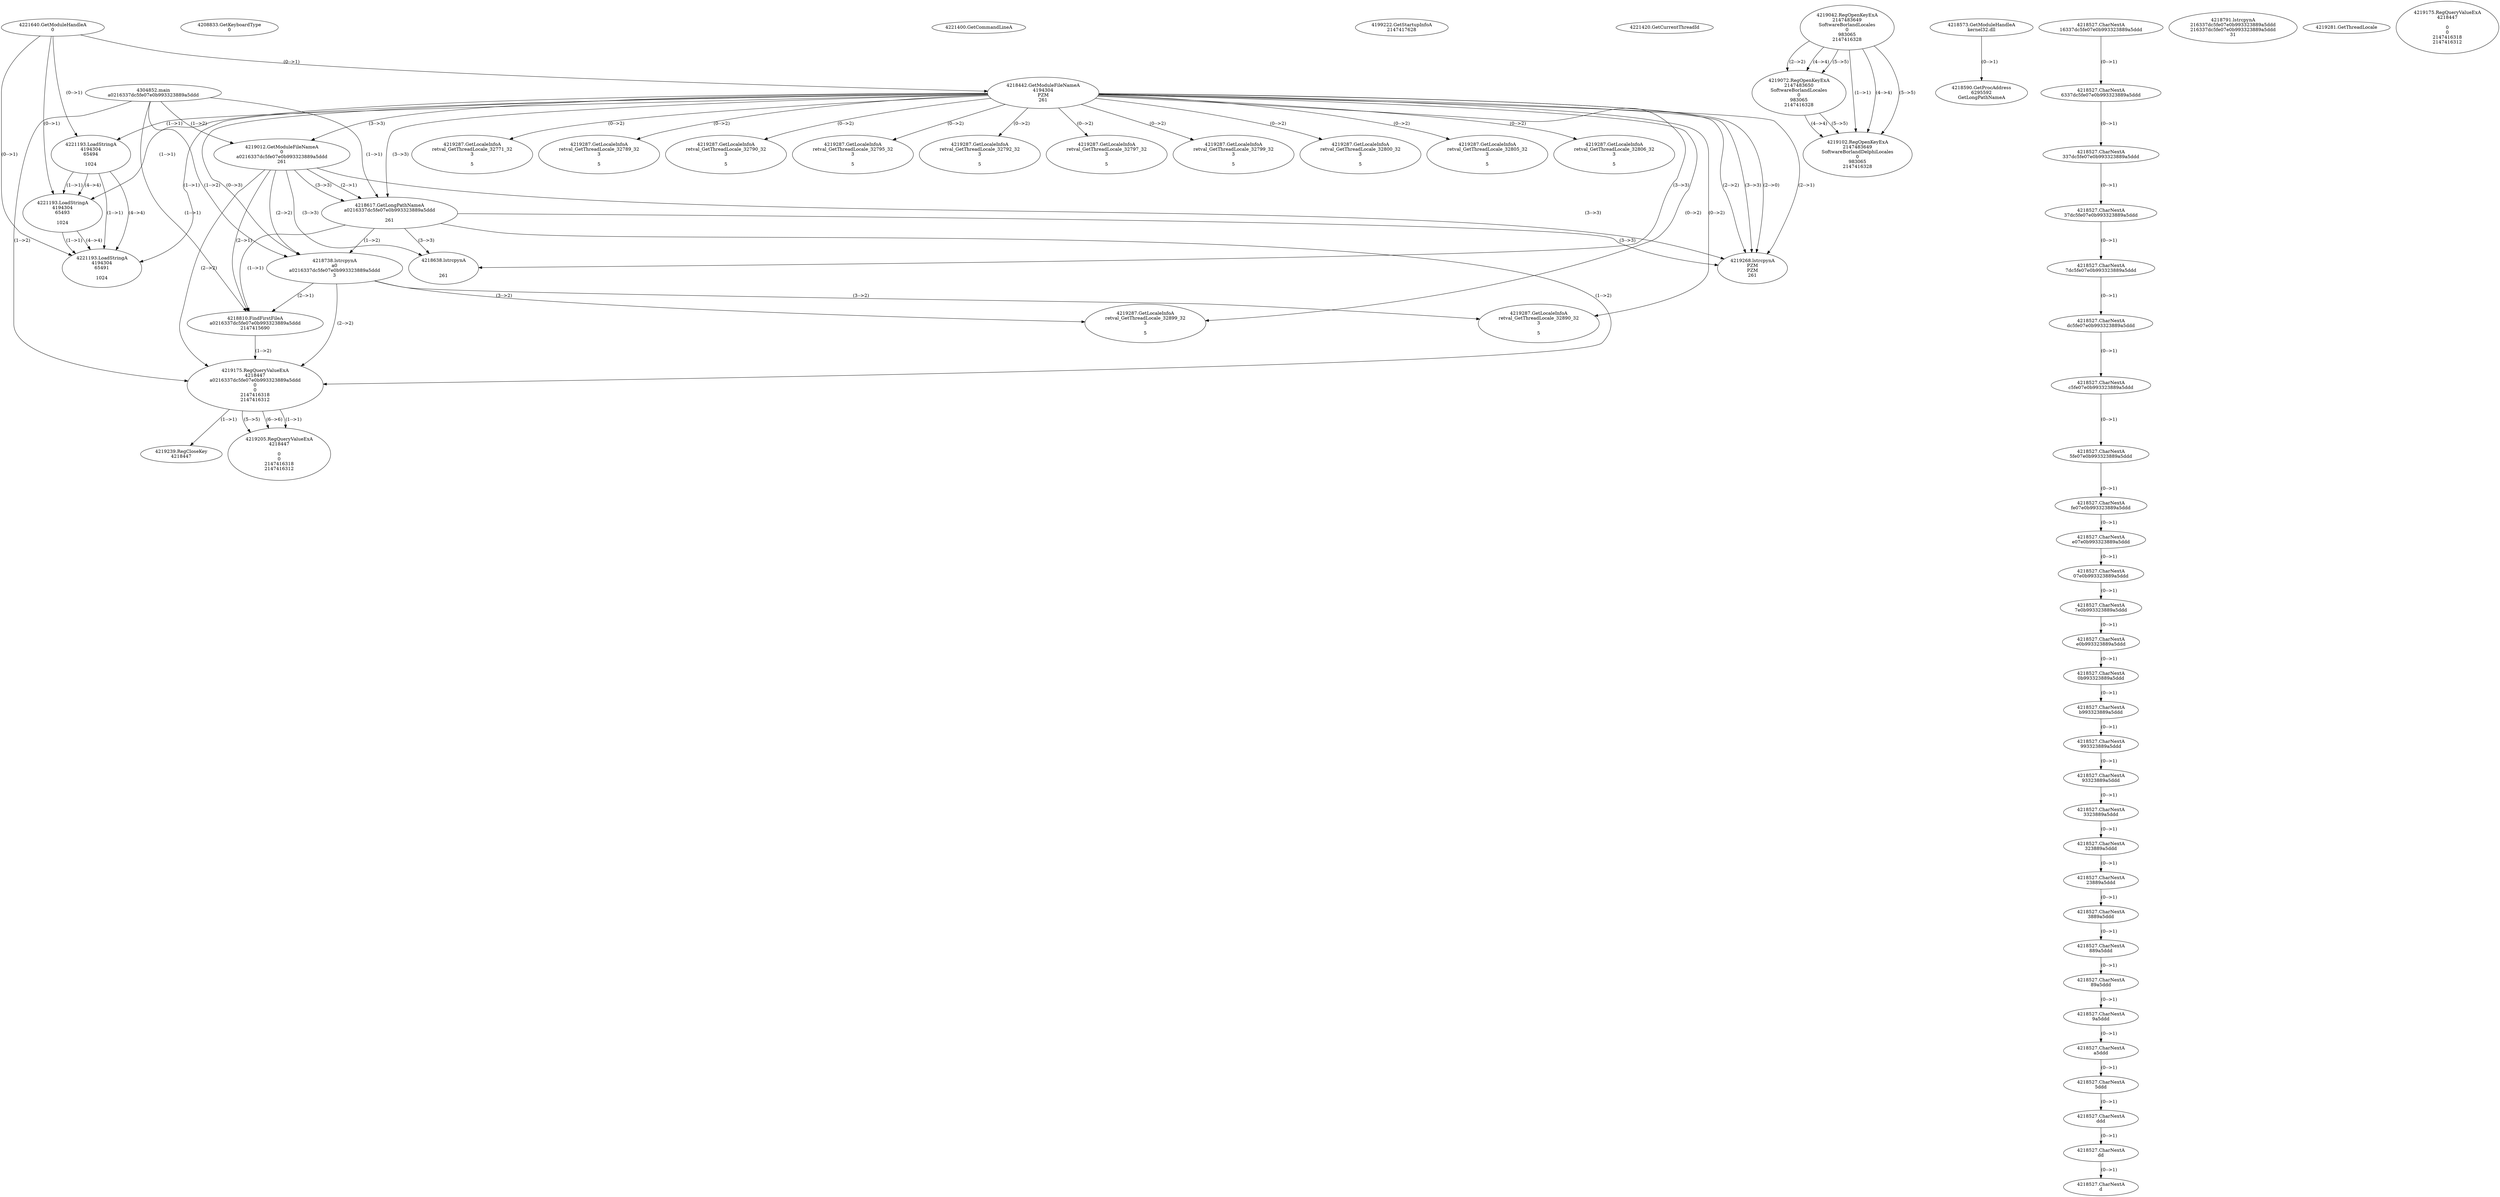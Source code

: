// Global SCDG with merge call
digraph {
	0 [label="4304852.main
a0216337dc5fe07e0b993323889a5ddd"]
	1 [label="4221640.GetModuleHandleA
0"]
	2 [label="4208833.GetKeyboardType
0"]
	3 [label="4221400.GetCommandLineA
"]
	4 [label="4199222.GetStartupInfoA
2147417628"]
	5 [label="4221420.GetCurrentThreadId
"]
	6 [label="4218442.GetModuleFileNameA
4194304
PZM
261"]
	1 -> 6 [label="(0-->1)"]
	7 [label="4219012.GetModuleFileNameA
0
a0216337dc5fe07e0b993323889a5ddd
261"]
	0 -> 7 [label="(1-->2)"]
	6 -> 7 [label="(3-->3)"]
	8 [label="4219042.RegOpenKeyExA
2147483649
Software\Borland\Locales
0
983065
2147416328"]
	9 [label="4218573.GetModuleHandleA
kernel32.dll"]
	10 [label="4218590.GetProcAddress
6295592
GetLongPathNameA"]
	9 -> 10 [label="(0-->1)"]
	11 [label="4218617.GetLongPathNameA
a0216337dc5fe07e0b993323889a5ddd

261"]
	0 -> 11 [label="(1-->1)"]
	7 -> 11 [label="(2-->1)"]
	6 -> 11 [label="(3-->3)"]
	7 -> 11 [label="(3-->3)"]
	12 [label="4218738.lstrcpynA
a0
a0216337dc5fe07e0b993323889a5ddd
3"]
	0 -> 12 [label="(1-->2)"]
	7 -> 12 [label="(2-->2)"]
	11 -> 12 [label="(1-->2)"]
	6 -> 12 [label="(0-->3)"]
	13 [label="4218527.CharNextA
16337dc5fe07e0b993323889a5ddd"]
	14 [label="4218527.CharNextA
6337dc5fe07e0b993323889a5ddd"]
	13 -> 14 [label="(0-->1)"]
	15 [label="4218527.CharNextA
337dc5fe07e0b993323889a5ddd"]
	14 -> 15 [label="(0-->1)"]
	16 [label="4218527.CharNextA
37dc5fe07e0b993323889a5ddd"]
	15 -> 16 [label="(0-->1)"]
	17 [label="4218527.CharNextA
7dc5fe07e0b993323889a5ddd"]
	16 -> 17 [label="(0-->1)"]
	18 [label="4218527.CharNextA
dc5fe07e0b993323889a5ddd"]
	17 -> 18 [label="(0-->1)"]
	19 [label="4218527.CharNextA
c5fe07e0b993323889a5ddd"]
	18 -> 19 [label="(0-->1)"]
	20 [label="4218527.CharNextA
5fe07e0b993323889a5ddd"]
	19 -> 20 [label="(0-->1)"]
	21 [label="4218527.CharNextA
fe07e0b993323889a5ddd"]
	20 -> 21 [label="(0-->1)"]
	22 [label="4218527.CharNextA
e07e0b993323889a5ddd"]
	21 -> 22 [label="(0-->1)"]
	23 [label="4218527.CharNextA
07e0b993323889a5ddd"]
	22 -> 23 [label="(0-->1)"]
	24 [label="4218527.CharNextA
7e0b993323889a5ddd"]
	23 -> 24 [label="(0-->1)"]
	25 [label="4218527.CharNextA
e0b993323889a5ddd"]
	24 -> 25 [label="(0-->1)"]
	26 [label="4218527.CharNextA
0b993323889a5ddd"]
	25 -> 26 [label="(0-->1)"]
	27 [label="4218527.CharNextA
b993323889a5ddd"]
	26 -> 27 [label="(0-->1)"]
	28 [label="4218527.CharNextA
993323889a5ddd"]
	27 -> 28 [label="(0-->1)"]
	29 [label="4218527.CharNextA
93323889a5ddd"]
	28 -> 29 [label="(0-->1)"]
	30 [label="4218527.CharNextA
3323889a5ddd"]
	29 -> 30 [label="(0-->1)"]
	31 [label="4218527.CharNextA
323889a5ddd"]
	30 -> 31 [label="(0-->1)"]
	32 [label="4218527.CharNextA
23889a5ddd"]
	31 -> 32 [label="(0-->1)"]
	33 [label="4218527.CharNextA
3889a5ddd"]
	32 -> 33 [label="(0-->1)"]
	34 [label="4218527.CharNextA
889a5ddd"]
	33 -> 34 [label="(0-->1)"]
	35 [label="4218527.CharNextA
89a5ddd"]
	34 -> 35 [label="(0-->1)"]
	36 [label="4218527.CharNextA
9a5ddd"]
	35 -> 36 [label="(0-->1)"]
	37 [label="4218527.CharNextA
a5ddd"]
	36 -> 37 [label="(0-->1)"]
	38 [label="4218527.CharNextA
5ddd"]
	37 -> 38 [label="(0-->1)"]
	39 [label="4218527.CharNextA
ddd"]
	38 -> 39 [label="(0-->1)"]
	40 [label="4218527.CharNextA
dd"]
	39 -> 40 [label="(0-->1)"]
	41 [label="4218527.CharNextA
d"]
	40 -> 41 [label="(0-->1)"]
	42 [label="4218791.lstrcpynA
216337dc5fe07e0b993323889a5ddd
216337dc5fe07e0b993323889a5ddd
31"]
	43 [label="4218810.FindFirstFileA
a0216337dc5fe07e0b993323889a5ddd
2147415690"]
	0 -> 43 [label="(1-->1)"]
	7 -> 43 [label="(2-->1)"]
	11 -> 43 [label="(1-->1)"]
	12 -> 43 [label="(2-->1)"]
	44 [label="4219175.RegQueryValueExA
4218447
a0216337dc5fe07e0b993323889a5ddd
0
0
2147416318
2147416312"]
	0 -> 44 [label="(1-->2)"]
	7 -> 44 [label="(2-->2)"]
	11 -> 44 [label="(1-->2)"]
	12 -> 44 [label="(2-->2)"]
	43 -> 44 [label="(1-->2)"]
	45 [label="4219239.RegCloseKey
4218447"]
	44 -> 45 [label="(1-->1)"]
	46 [label="4219268.lstrcpynA
PZM
PZM
261"]
	6 -> 46 [label="(2-->1)"]
	6 -> 46 [label="(2-->2)"]
	6 -> 46 [label="(3-->3)"]
	7 -> 46 [label="(3-->3)"]
	11 -> 46 [label="(3-->3)"]
	6 -> 46 [label="(2-->0)"]
	47 [label="4219281.GetThreadLocale
"]
	48 [label="4219287.GetLocaleInfoA
retval_GetThreadLocale_32890_32
3

5"]
	6 -> 48 [label="(0-->2)"]
	12 -> 48 [label="(3-->2)"]
	49 [label="4221193.LoadStringA
4194304
65494

1024"]
	1 -> 49 [label="(0-->1)"]
	6 -> 49 [label="(1-->1)"]
	50 [label="4221193.LoadStringA
4194304
65493

1024"]
	1 -> 50 [label="(0-->1)"]
	6 -> 50 [label="(1-->1)"]
	49 -> 50 [label="(1-->1)"]
	49 -> 50 [label="(4-->4)"]
	51 [label="4219205.RegQueryValueExA
4218447

0
0
2147416318
2147416312"]
	44 -> 51 [label="(1-->1)"]
	44 -> 51 [label="(5-->5)"]
	44 -> 51 [label="(6-->6)"]
	52 [label="4219287.GetLocaleInfoA
retval_GetThreadLocale_32899_32
3

5"]
	6 -> 52 [label="(0-->2)"]
	12 -> 52 [label="(3-->2)"]
	53 [label="4219072.RegOpenKeyExA
2147483650
Software\Borland\Locales
0
983065
2147416328"]
	8 -> 53 [label="(2-->2)"]
	8 -> 53 [label="(4-->4)"]
	8 -> 53 [label="(5-->5)"]
	54 [label="4219102.RegOpenKeyExA
2147483649
Software\Borland\Delphi\Locales
0
983065
2147416328"]
	8 -> 54 [label="(1-->1)"]
	8 -> 54 [label="(4-->4)"]
	53 -> 54 [label="(4-->4)"]
	8 -> 54 [label="(5-->5)"]
	53 -> 54 [label="(5-->5)"]
	55 [label="4219287.GetLocaleInfoA
retval_GetThreadLocale_32771_32
3

5"]
	6 -> 55 [label="(0-->2)"]
	56 [label="4221193.LoadStringA
4194304
65491

1024"]
	1 -> 56 [label="(0-->1)"]
	6 -> 56 [label="(1-->1)"]
	49 -> 56 [label="(1-->1)"]
	50 -> 56 [label="(1-->1)"]
	49 -> 56 [label="(4-->4)"]
	50 -> 56 [label="(4-->4)"]
	57 [label="4218638.lstrcpynA


261"]
	6 -> 57 [label="(3-->3)"]
	7 -> 57 [label="(3-->3)"]
	11 -> 57 [label="(3-->3)"]
	58 [label="4219175.RegQueryValueExA
4218447

0
0
2147416318
2147416312"]
	59 [label="4219287.GetLocaleInfoA
retval_GetThreadLocale_32789_32
3

5"]
	6 -> 59 [label="(0-->2)"]
	60 [label="4219287.GetLocaleInfoA
retval_GetThreadLocale_32790_32
3

5"]
	6 -> 60 [label="(0-->2)"]
	61 [label="4219287.GetLocaleInfoA
retval_GetThreadLocale_32795_32
3

5"]
	6 -> 61 [label="(0-->2)"]
	62 [label="4219287.GetLocaleInfoA
retval_GetThreadLocale_32792_32
3

5"]
	6 -> 62 [label="(0-->2)"]
	63 [label="4219287.GetLocaleInfoA
retval_GetThreadLocale_32797_32
3

5"]
	6 -> 63 [label="(0-->2)"]
	64 [label="4219287.GetLocaleInfoA
retval_GetThreadLocale_32799_32
3

5"]
	6 -> 64 [label="(0-->2)"]
	65 [label="4219287.GetLocaleInfoA
retval_GetThreadLocale_32800_32
3

5"]
	6 -> 65 [label="(0-->2)"]
	66 [label="4219287.GetLocaleInfoA
retval_GetThreadLocale_32805_32
3

5"]
	6 -> 66 [label="(0-->2)"]
	67 [label="4219287.GetLocaleInfoA
retval_GetThreadLocale_32806_32
3

5"]
	6 -> 67 [label="(0-->2)"]
}
